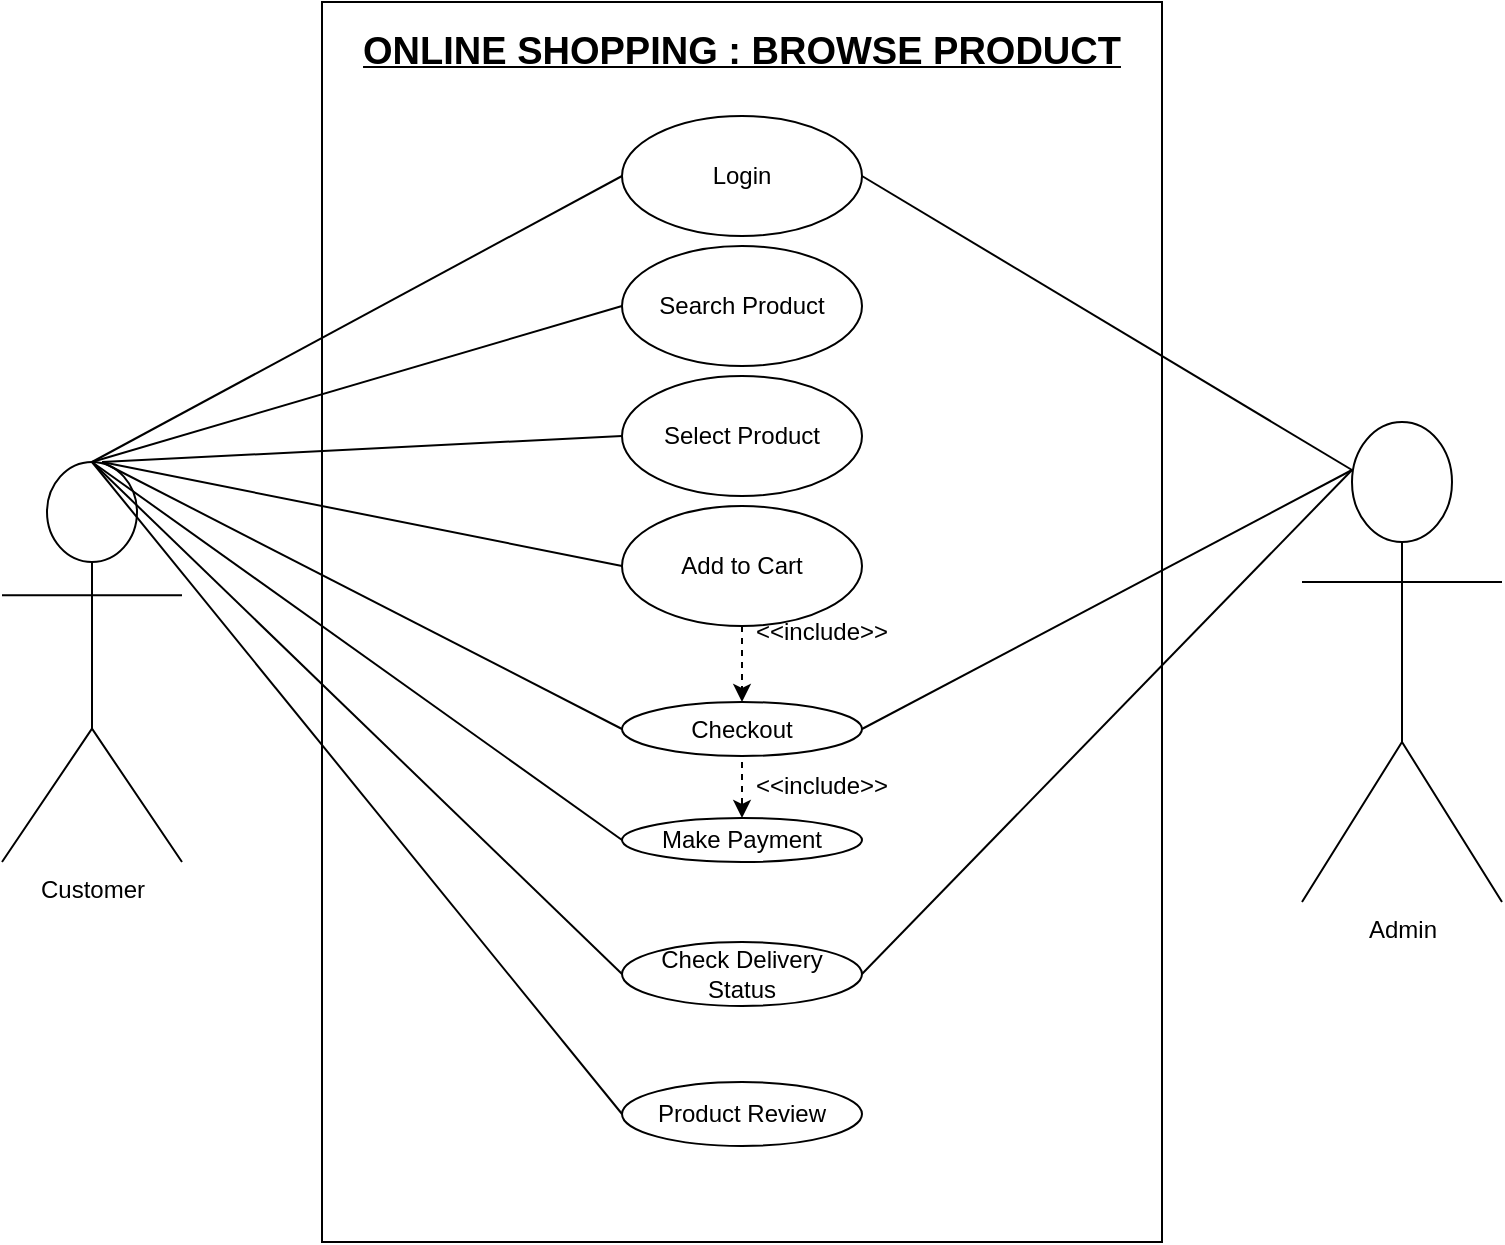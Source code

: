 <mxfile version="21.8.2" type="github">
  <diagram name="Page-1" id="ZfDQG-CIREXoi45lKwYc">
    <mxGraphModel dx="217" dy="108" grid="1" gridSize="10" guides="1" tooltips="1" connect="1" arrows="1" fold="1" page="1" pageScale="1" pageWidth="827" pageHeight="1169" math="0" shadow="0">
      <root>
        <mxCell id="0" />
        <mxCell id="1" parent="0" />
        <mxCell id="6VtGhE2b6X-5M0dV9ENA-1" value="" style="rounded=0;whiteSpace=wrap;html=1;" vertex="1" parent="1">
          <mxGeometry x="200" y="20" width="420" height="620" as="geometry" />
        </mxCell>
        <mxCell id="6VtGhE2b6X-5M0dV9ENA-2" value="ONLINE SHOPPING : BROWSE PRODUCT" style="text;html=1;strokeColor=none;fillColor=none;align=center;verticalAlign=middle;whiteSpace=wrap;rounded=0;fontStyle=5;fontSize=19;" vertex="1" parent="1">
          <mxGeometry x="175" y="30" width="470" height="30" as="geometry" />
        </mxCell>
        <mxCell id="6VtGhE2b6X-5M0dV9ENA-3" value="Login" style="ellipse;whiteSpace=wrap;html=1;" vertex="1" parent="1">
          <mxGeometry x="350" y="77" width="120" height="60" as="geometry" />
        </mxCell>
        <mxCell id="6VtGhE2b6X-5M0dV9ENA-4" value="Search Product" style="ellipse;whiteSpace=wrap;html=1;" vertex="1" parent="1">
          <mxGeometry x="350" y="142" width="120" height="60" as="geometry" />
        </mxCell>
        <mxCell id="6VtGhE2b6X-5M0dV9ENA-5" value="Select Product" style="ellipse;whiteSpace=wrap;html=1;" vertex="1" parent="1">
          <mxGeometry x="350" y="207" width="120" height="60" as="geometry" />
        </mxCell>
        <mxCell id="6VtGhE2b6X-5M0dV9ENA-6" value="Add to Cart" style="ellipse;whiteSpace=wrap;html=1;" vertex="1" parent="1">
          <mxGeometry x="350" y="272" width="120" height="60" as="geometry" />
        </mxCell>
        <mxCell id="6VtGhE2b6X-5M0dV9ENA-7" value="Checkout" style="ellipse;whiteSpace=wrap;html=1;" vertex="1" parent="1">
          <mxGeometry x="350" y="370" width="120" height="27" as="geometry" />
        </mxCell>
        <mxCell id="6VtGhE2b6X-5M0dV9ENA-8" value="Make Payment" style="ellipse;whiteSpace=wrap;html=1;" vertex="1" parent="1">
          <mxGeometry x="350" y="428" width="120" height="22" as="geometry" />
        </mxCell>
        <mxCell id="6VtGhE2b6X-5M0dV9ENA-9" value="Check Delivery Status" style="ellipse;whiteSpace=wrap;html=1;" vertex="1" parent="1">
          <mxGeometry x="350" y="490" width="120" height="32" as="geometry" />
        </mxCell>
        <mxCell id="6VtGhE2b6X-5M0dV9ENA-10" value="Product Review" style="ellipse;whiteSpace=wrap;html=1;" vertex="1" parent="1">
          <mxGeometry x="350" y="560" width="120" height="32" as="geometry" />
        </mxCell>
        <mxCell id="6VtGhE2b6X-5M0dV9ENA-11" value="Customer" style="shape=umlActor;verticalLabelPosition=bottom;verticalAlign=top;html=1;outlineConnect=0;" vertex="1" parent="1">
          <mxGeometry x="40" y="250" width="90" height="200" as="geometry" />
        </mxCell>
        <mxCell id="6VtGhE2b6X-5M0dV9ENA-12" value="Admin" style="shape=umlActor;verticalLabelPosition=bottom;verticalAlign=top;html=1;outlineConnect=0;" vertex="1" parent="1">
          <mxGeometry x="690" y="230" width="100" height="240" as="geometry" />
        </mxCell>
        <mxCell id="6VtGhE2b6X-5M0dV9ENA-14" value="" style="endArrow=none;html=1;rounded=0;entryX=0;entryY=0.5;entryDx=0;entryDy=0;exitX=0.5;exitY=0;exitDx=0;exitDy=0;exitPerimeter=0;" edge="1" parent="1" source="6VtGhE2b6X-5M0dV9ENA-11" target="6VtGhE2b6X-5M0dV9ENA-4">
          <mxGeometry width="50" height="50" relative="1" as="geometry">
            <mxPoint x="210" y="272" as="sourcePoint" />
            <mxPoint x="260" y="222" as="targetPoint" />
          </mxGeometry>
        </mxCell>
        <mxCell id="6VtGhE2b6X-5M0dV9ENA-15" value="" style="endArrow=none;html=1;rounded=0;exitX=0.5;exitY=0;exitDx=0;exitDy=0;exitPerimeter=0;entryX=0;entryY=0.5;entryDx=0;entryDy=0;" edge="1" parent="1" source="6VtGhE2b6X-5M0dV9ENA-11" target="6VtGhE2b6X-5M0dV9ENA-3">
          <mxGeometry width="50" height="50" relative="1" as="geometry">
            <mxPoint x="70" y="170" as="sourcePoint" />
            <mxPoint x="120" y="120" as="targetPoint" />
          </mxGeometry>
        </mxCell>
        <mxCell id="6VtGhE2b6X-5M0dV9ENA-16" value="" style="endArrow=none;html=1;rounded=0;entryX=0;entryY=0.5;entryDx=0;entryDy=0;" edge="1" parent="1" target="6VtGhE2b6X-5M0dV9ENA-5">
          <mxGeometry width="50" height="50" relative="1" as="geometry">
            <mxPoint x="90" y="250" as="sourcePoint" />
            <mxPoint x="360" y="182" as="targetPoint" />
          </mxGeometry>
        </mxCell>
        <mxCell id="6VtGhE2b6X-5M0dV9ENA-17" value="" style="endArrow=none;html=1;rounded=0;entryX=0;entryY=0.5;entryDx=0;entryDy=0;" edge="1" parent="1" target="6VtGhE2b6X-5M0dV9ENA-6">
          <mxGeometry width="50" height="50" relative="1" as="geometry">
            <mxPoint x="90" y="250" as="sourcePoint" />
            <mxPoint x="360" y="247" as="targetPoint" />
          </mxGeometry>
        </mxCell>
        <mxCell id="6VtGhE2b6X-5M0dV9ENA-18" value="" style="endArrow=none;html=1;rounded=0;entryX=0;entryY=0.5;entryDx=0;entryDy=0;" edge="1" parent="1" target="6VtGhE2b6X-5M0dV9ENA-7">
          <mxGeometry width="50" height="50" relative="1" as="geometry">
            <mxPoint x="90" y="250" as="sourcePoint" />
            <mxPoint x="360" y="312" as="targetPoint" />
          </mxGeometry>
        </mxCell>
        <mxCell id="6VtGhE2b6X-5M0dV9ENA-19" value="" style="endArrow=none;html=1;rounded=0;entryX=0;entryY=0.5;entryDx=0;entryDy=0;exitX=0.5;exitY=0;exitDx=0;exitDy=0;exitPerimeter=0;" edge="1" parent="1" source="6VtGhE2b6X-5M0dV9ENA-11" target="6VtGhE2b6X-5M0dV9ENA-8">
          <mxGeometry width="50" height="50" relative="1" as="geometry">
            <mxPoint x="100" y="260" as="sourcePoint" />
            <mxPoint x="360" y="377" as="targetPoint" />
          </mxGeometry>
        </mxCell>
        <mxCell id="6VtGhE2b6X-5M0dV9ENA-20" value="" style="endArrow=none;html=1;rounded=0;entryX=0;entryY=0.5;entryDx=0;entryDy=0;exitX=0.5;exitY=0;exitDx=0;exitDy=0;exitPerimeter=0;" edge="1" parent="1" source="6VtGhE2b6X-5M0dV9ENA-11" target="6VtGhE2b6X-5M0dV9ENA-9">
          <mxGeometry width="50" height="50" relative="1" as="geometry">
            <mxPoint x="110" y="270" as="sourcePoint" />
            <mxPoint x="360" y="442" as="targetPoint" />
          </mxGeometry>
        </mxCell>
        <mxCell id="6VtGhE2b6X-5M0dV9ENA-21" value="" style="endArrow=none;html=1;rounded=0;entryX=0;entryY=0.5;entryDx=0;entryDy=0;exitX=0.5;exitY=0;exitDx=0;exitDy=0;exitPerimeter=0;" edge="1" parent="1" source="6VtGhE2b6X-5M0dV9ENA-11" target="6VtGhE2b6X-5M0dV9ENA-10">
          <mxGeometry width="50" height="50" relative="1" as="geometry">
            <mxPoint x="95" y="260" as="sourcePoint" />
            <mxPoint x="360" y="442" as="targetPoint" />
          </mxGeometry>
        </mxCell>
        <mxCell id="6VtGhE2b6X-5M0dV9ENA-22" value="" style="endArrow=none;html=1;rounded=0;entryX=0.25;entryY=0.1;entryDx=0;entryDy=0;entryPerimeter=0;exitX=1;exitY=0.5;exitDx=0;exitDy=0;" edge="1" parent="1" source="6VtGhE2b6X-5M0dV9ENA-3" target="6VtGhE2b6X-5M0dV9ENA-12">
          <mxGeometry width="50" height="50" relative="1" as="geometry">
            <mxPoint x="640" y="220" as="sourcePoint" />
            <mxPoint x="690" y="170" as="targetPoint" />
          </mxGeometry>
        </mxCell>
        <mxCell id="6VtGhE2b6X-5M0dV9ENA-23" value="" style="endArrow=none;html=1;rounded=0;entryX=0.25;entryY=0.1;entryDx=0;entryDy=0;entryPerimeter=0;exitX=1;exitY=0.5;exitDx=0;exitDy=0;" edge="1" parent="1" source="6VtGhE2b6X-5M0dV9ENA-7" target="6VtGhE2b6X-5M0dV9ENA-12">
          <mxGeometry width="50" height="50" relative="1" as="geometry">
            <mxPoint x="480" y="117" as="sourcePoint" />
            <mxPoint x="725" y="264" as="targetPoint" />
          </mxGeometry>
        </mxCell>
        <mxCell id="6VtGhE2b6X-5M0dV9ENA-24" value="" style="endArrow=none;html=1;rounded=0;entryX=0.25;entryY=0.1;entryDx=0;entryDy=0;entryPerimeter=0;exitX=1;exitY=0.5;exitDx=0;exitDy=0;" edge="1" parent="1" source="6VtGhE2b6X-5M0dV9ENA-9" target="6VtGhE2b6X-5M0dV9ENA-12">
          <mxGeometry width="50" height="50" relative="1" as="geometry">
            <mxPoint x="480" y="377" as="sourcePoint" />
            <mxPoint x="725" y="264" as="targetPoint" />
          </mxGeometry>
        </mxCell>
        <mxCell id="6VtGhE2b6X-5M0dV9ENA-25" value="" style="endArrow=classic;dashed=1;html=1;rounded=0;exitX=0.5;exitY=1;exitDx=0;exitDy=0;" edge="1" parent="1" source="6VtGhE2b6X-5M0dV9ENA-6">
          <mxGeometry width="50" height="50" relative="1" as="geometry">
            <mxPoint x="400" y="350" as="sourcePoint" />
            <mxPoint x="410" y="370" as="targetPoint" />
          </mxGeometry>
        </mxCell>
        <mxCell id="6VtGhE2b6X-5M0dV9ENA-27" value="&amp;lt;&amp;lt;include&amp;gt;&amp;gt;" style="text;html=1;strokeColor=none;fillColor=none;align=center;verticalAlign=middle;whiteSpace=wrap;rounded=0;" vertex="1" parent="1">
          <mxGeometry x="420" y="320" width="60" height="30" as="geometry" />
        </mxCell>
        <mxCell id="6VtGhE2b6X-5M0dV9ENA-28" value="" style="endArrow=classic;dashed=1;html=1;rounded=0;entryX=0.5;entryY=0;entryDx=0;entryDy=0;" edge="1" parent="1" target="6VtGhE2b6X-5M0dV9ENA-8">
          <mxGeometry width="50" height="50" relative="1" as="geometry">
            <mxPoint x="410" y="400" as="sourcePoint" />
            <mxPoint x="420" y="380" as="targetPoint" />
          </mxGeometry>
        </mxCell>
        <mxCell id="6VtGhE2b6X-5M0dV9ENA-29" value="&amp;lt;&amp;lt;include&amp;gt;&amp;gt;" style="text;html=1;strokeColor=none;fillColor=none;align=center;verticalAlign=middle;whiteSpace=wrap;rounded=0;" vertex="1" parent="1">
          <mxGeometry x="420" y="397" width="60" height="30" as="geometry" />
        </mxCell>
      </root>
    </mxGraphModel>
  </diagram>
</mxfile>
